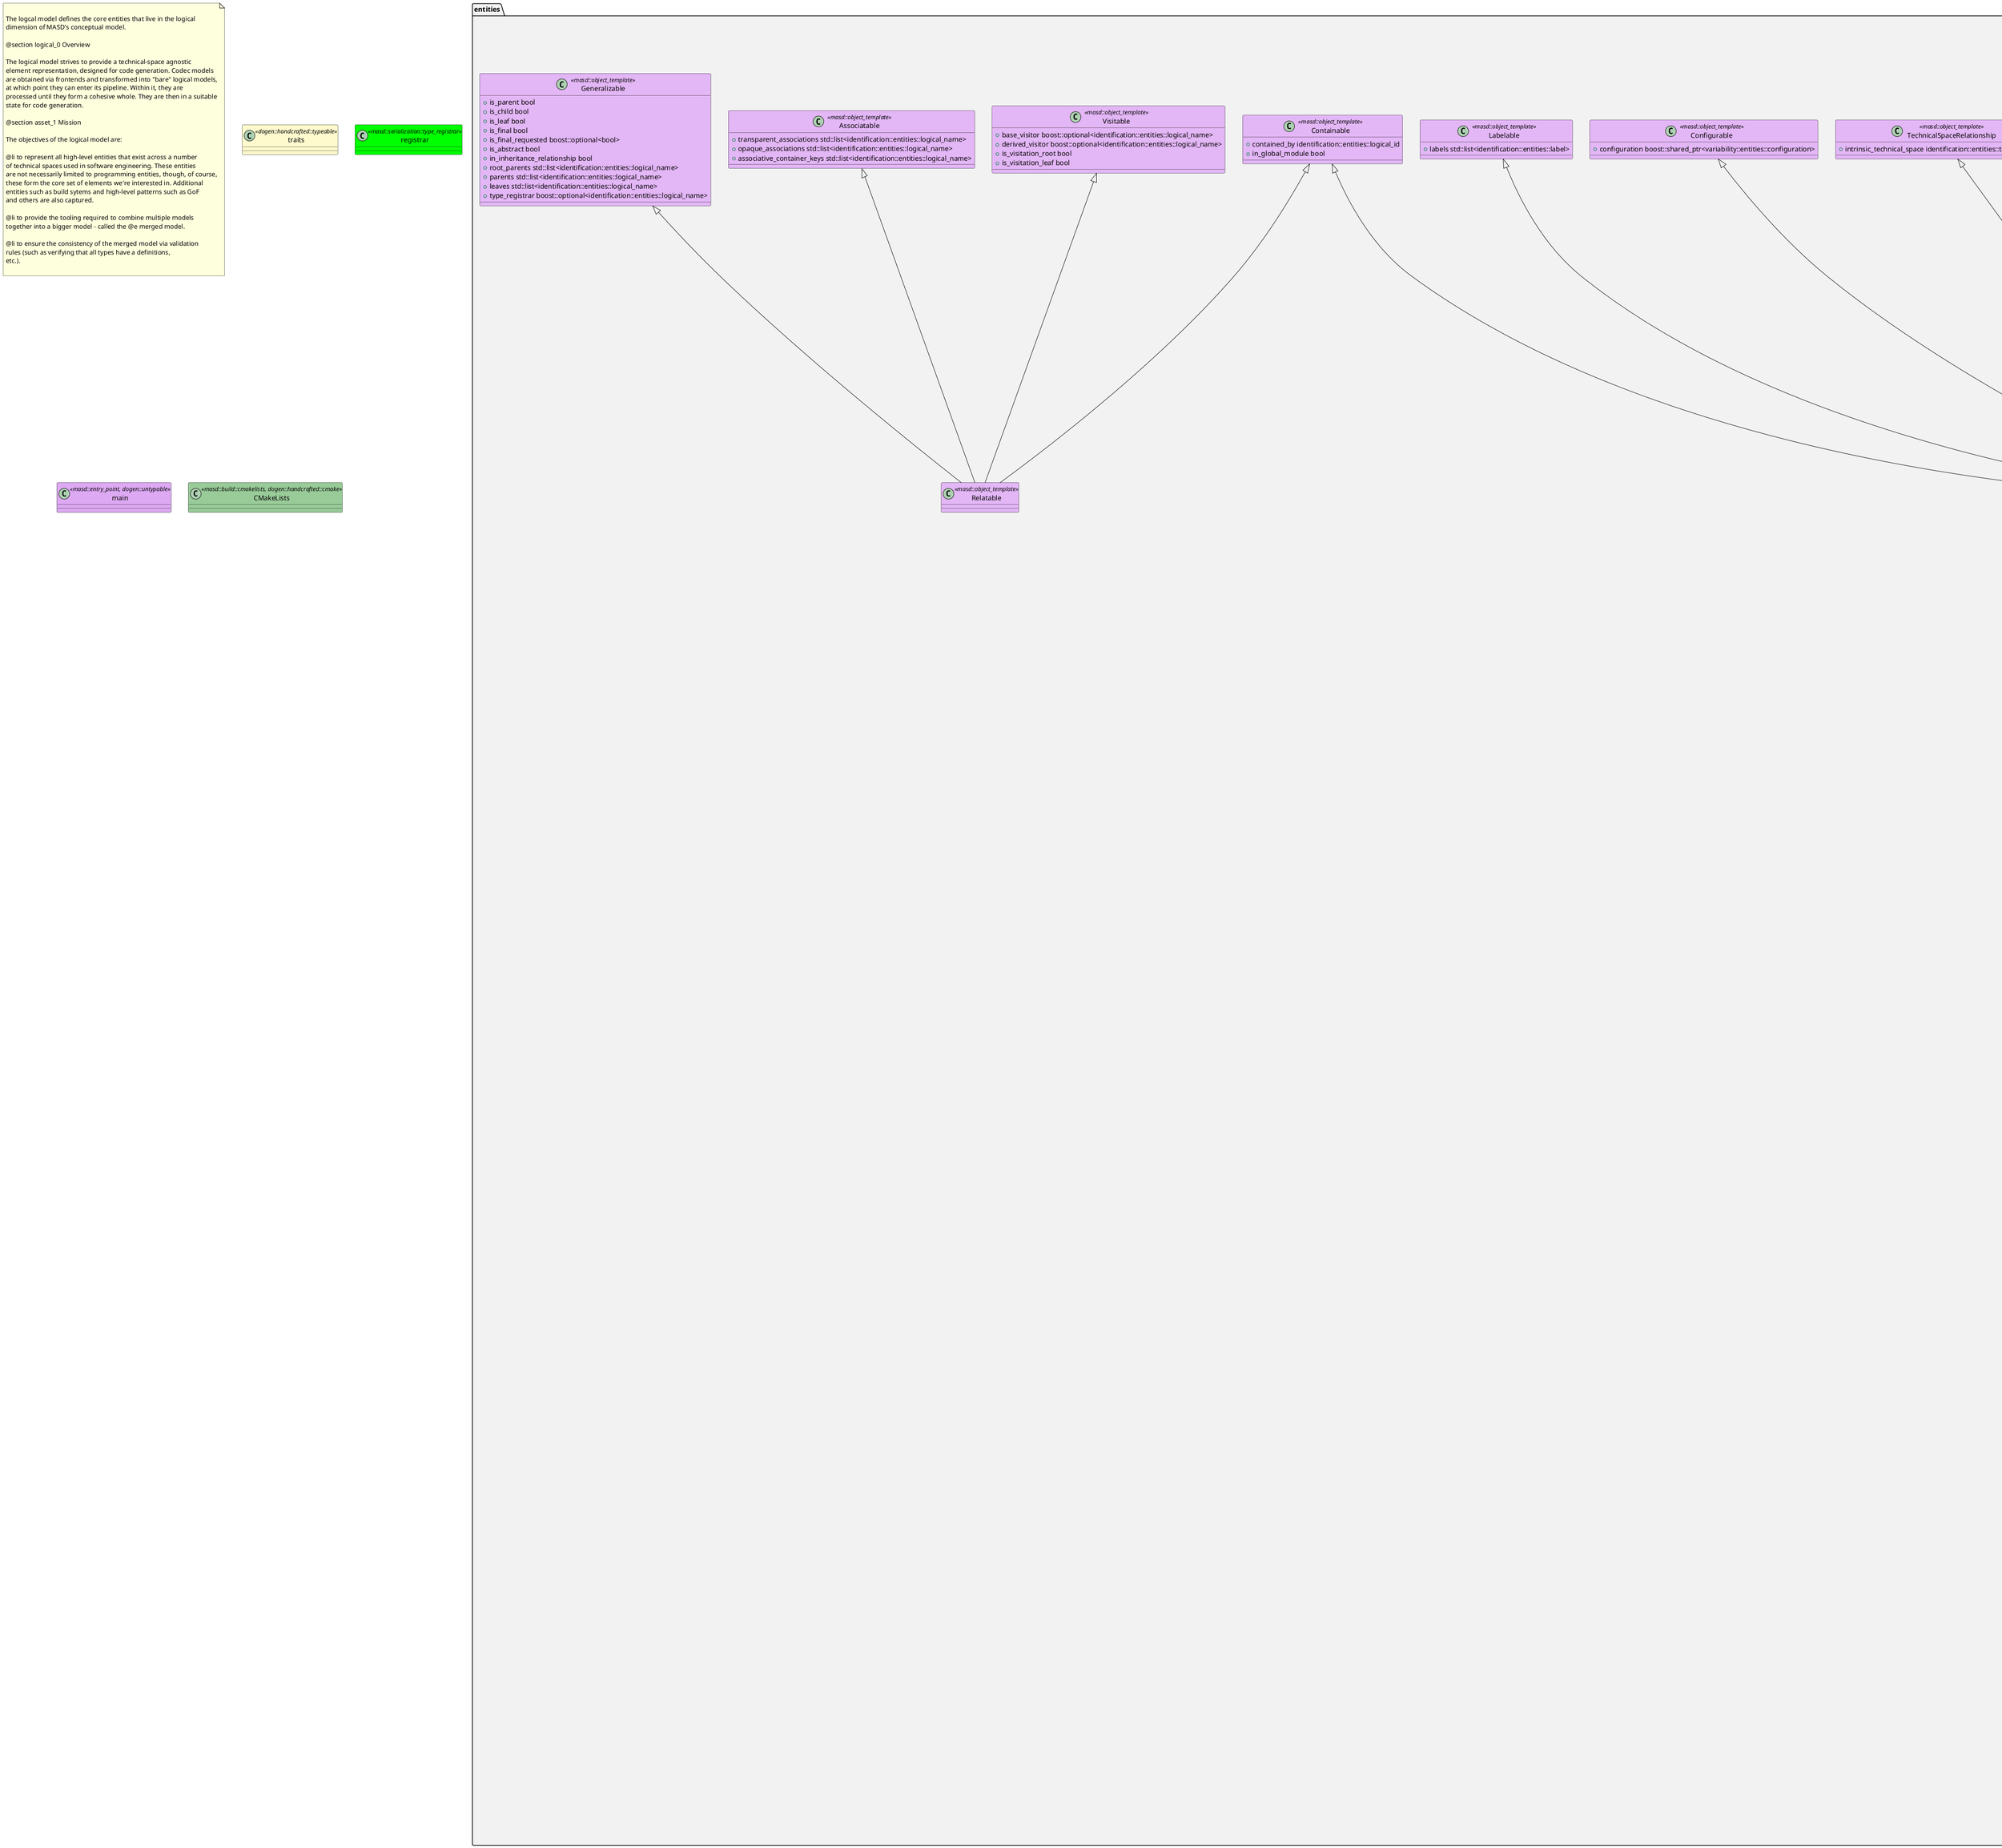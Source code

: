 @startuml
set namespaceSeparator ::
note as N1

The logcal model defines the core entities that live in the logical
dimension of MASD's conceptual model.

@section logical_0 Overview

The logical model strives to provide a technical-space agnostic
element representation, designed for code generation. Codec models
are obtained via frontends and transformed into "bare" logical models,
at which point they can enter its pipeline. Within it, they are
processed until they form a cohesive whole. They are then in a suitable
state for code generation.

@section asset_1 Mission

The objectives of the logical model are:

@li to represent all high-level entities that exist across a number
of technical spaces used in software engineering. These entities
are not necessarily limited to programming entities, though, of course,
these form the core set of elements we're interested in. Additional
entities such as build sytems and high-level patterns such as GoF
and others are also captured.

@li to provide the tooling required to combine multiple models
together into a bigger model - called the @e merged model.

@li to ensure the consistency of the merged model via validation
rules (such as verifying that all types have a definitions,
etc.).

end note

namespace entities #F2F2F2 {
        class attribute <<Documentable, Configurable, Nameable, Stereotypable>> #F7E5FF {
                +{field} unparsed_type std::string
                +{field} parsed_type identification::entities::logical_name_tree
                +{field} is_immutable bool
                +{field} is_fluent bool
                +{field} orm_properties boost::optional<orm::attribute_properties>
                +{field} member_variable_name std::string
                +{field} getter_setter_name std::string
}

        class Nameable <<masd::object_template>> #E3B6F6 {
                +{field} name identification::entities::logical_name
}

        class Documentable <<masd::object_template>> #E3B6F6 {
                +{field} documentation std::string
}

        class Provenance <<masd::object_template>> #E3B6F6 {
                +{field} provenance identification::entities::codec_provenance
}

        class Containable <<masd::object_template>> #E3B6F6 {
                +{field} contained_by identification::entities::logical_id
                +{field} in_global_module bool
}

        class Stereotypable <<masd::object_template>> #E3B6F6 {
                +{field} stereotypes stereotypes
}

        class MetaNameable <<masd::object_template>> #E3B6F6 {
                +{field} meta_name identification::entities::logical_meta_name
}

        class TechnicalSpaceRelationship <<masd::object_template>> #E3B6F6 {
                +{field} intrinsic_technical_space identification::entities::technical_space
}

        class Configurable <<masd::object_template>> #E3B6F6 {
                +{field} configuration boost::shared_ptr<variability::entities::configuration>
}

        class Labelable <<masd::object_template>> #E3B6F6 {
                +{field} labels std::list<identification::entities::label>
}

        class Generatable <<masd::object_template>> #E3B6F6 {
                +{field} generability_status generability_status
}

        class Element <<masd::object_template>> #E3B6F6 {
}

entities::Nameable <|-- entities::Element
entities::Documentable <|-- entities::Element
entities::Provenance <|-- entities::Element
entities::Containable <|-- entities::Element
entities::Stereotypable <|-- entities::Element
entities::MetaNameable <|-- entities::Element
entities::TechnicalSpaceRelationship <|-- entities::Element
entities::Configurable <|-- entities::Element
entities::Labelable <|-- entities::Element
entities::Generatable <|-- entities::Element
        class Stateful <<masd::object_template>> #E3B6F6 {
                +{field} all_attributes std::list<attribute>
                +{field} local_attributes std::list<attribute>
                +{field} inherited_attributes std::unordered_map<identification::entities::logical_name, std::list<attribute>>
                +{field} is_immutable bool
                +{field} is_fluent bool
}

        class element <<masd::visitable, Element>> #F7E5FF {
                +{field} decoration std::unordered_map<identification::entities::technical_space, boost::optional<decoration::element_properties>>
                +{field} helper_properties std::list<helper_properties>
}

        class model <<Nameable, MetaNameable, Provenance>> #F7E5FF {
                +{field} references std::unordered_map<identification::entities::logical_name, identification::entities::model_type>
                +{field} leaves std::unordered_set<identification::entities::logical_name>
                +{field} root_module boost::shared_ptr<structural::module>
                +{field} input_technical_space identification::entities::technical_space
                +{field} output_technical_spaces std::list<identification::entities::technical_space>
                +{field} all_technical_spaces std::unordered_set<identification::entities::technical_space>
                +{field} orm_properties boost::optional<orm::model_properties>
                +{field} structural_elements structural::element_repository
                +{field} decoration_elements decoration::element_repository
                +{field} variability_elements variability::element_repository
                +{field} mapping_elements mapping::element_repository
                +{field} templating_elements templating::element_repository
                +{field} serialization_elements serialization::element_repository
                +{field} visual_studio_elements visual_studio::element_repository
                +{field} orm_elements orm::element_repository
                +{field} build_elements build::element_repository
                +{field} physical_elements physical::element_repository
                +{field} meta_names std::unordered_map<identification::entities::logical_meta_id, identification::entities::logical_meta_name>
                +{field} streaming_properties std::unordered_map<identification::entities::logical_id, streaming_properties>
                +{field} technical_space_version identification::entities::technical_space_version
                +{field} aspect_properties std::unordered_map<identification::entities::logical_id, aspect_properties>
                +{field} assistant_properties std::unordered_map<identification::entities::logical_id, assistant_properties>
}

        class elements_traversal <<dogen::handcrafted::typeable::header_only>> #FFFACD {
}

        class TraversalVisitor <<masd::object_template>> #E3B6F6 {
}

        class Visitable <<masd::object_template>> #E3B6F6 {
                +{field} base_visitor boost::optional<identification::entities::logical_name>
                +{field} derived_visitor boost::optional<identification::entities::logical_name>
                +{field} is_visitation_root bool
                +{field} is_visitation_leaf bool
}

        class Associatable <<masd::object_template>> #E3B6F6 {
                +{field} transparent_associations std::list<identification::entities::logical_name>
                +{field} opaque_associations std::list<identification::entities::logical_name>
                +{field} associative_container_keys std::list<identification::entities::logical_name>
}

        class Generalizable <<masd::object_template>> #E3B6F6 {
                +{field} is_parent bool
                +{field} is_child bool
                +{field} is_leaf bool
                +{field} is_final bool
                +{field} is_final_requested boost::optional<bool>
                +{field} is_abstract bool
                +{field} in_inheritance_relationship bool
                +{field} root_parents std::list<identification::entities::logical_name>
                +{field} parents std::list<identification::entities::logical_name>
                +{field} leaves std::list<identification::entities::logical_name>
                +{field} type_registrar boost::optional<identification::entities::logical_name>
}

        class Relatable <<masd::object_template>> #E3B6F6 {
}

entities::Containable <|-- entities::Relatable
entities::Visitable <|-- entities::Relatable
entities::Associatable <|-- entities::Relatable
entities::Generalizable <|-- entities::Relatable
        class Parameterisable <<masd::object_template>> #E3B6F6 {
                +{field} type_parameters type_parameters
}

        class type_parameters #F7E5FF {
                +{field} variable_number_of_parameters bool
                +{field} count unsigned int
                +{field} always_in_heap bool
}

        enum static_stereotypes <<masd::enumeration>> #F2DAFD {
                +{field} fluent
                +{field} immutable
                +{field} visitable
                +{field} structural_object
                +{field} structural_object_template
                +{field} structural_exception
                +{field} structural_primitive
                +{field} structural_enumeration
                +{field} structural_module
                +{field} structural_builtin
                +{field} structural_entry_point
                +{field} structural_assistant
                +{field} orm_object
                +{field} orm_value
                +{field} decoration_modeline_group
                +{field} decoration_modeline
                +{field} decoration_generation_marker
                +{field} decoration_licence
                +{field} variability_profile
                +{field} variability_profile_template
                +{field} variability_feature_bundle
                +{field} variability_feature_template_bundle
                +{field} variability_initializer
                +{field} mapping_fixed_mappable
                +{field} mapping_extensible_mappable
                +{field} templating_logic_less_template
                +{field} serialization_type_registrar
                +{field} visual_studio_solution
                +{field} visual_studio_project
                +{field} visual_studio_msbuild_targets
                +{field} orm_common_odb_options
                +{field} build_cmakelists
                +{field} physical_backend
                +{field} physical_facet
                +{field} physical_archetype
                +{field} physical_archetype_kind
                +{field} physical_part
                +{field} physical_helper
}

        class input_model_set #F7E5FF {
                +{field} target model
                +{field} references std::list<model>
                +{field} fixed_mappings std::unordered_map<std::string, std::string>
}

        class Container <<masd::object_template>> #E3B6F6 {
                +{field} contains std::list<identification::entities::logical_id>
}

        namespace decoration #F2F2F2 {
                class licence <<logical::meta_element>> #F7E5FF {
                        +{field} short_form std::string
                        +{field} long_form std::string
}

                class modeline_group <<logical::meta_element, Container>> #F7E5FF {
                        +{field} modelines std::list<boost::shared_ptr<modeline>>
}

                class modeline <<logical::meta_element>> #F7E5FF {
                        +{field} editor editor
                        +{field} location modeline_location
                        +{field} fields std::list<modeline_field>
                        +{field} technical_space identification::entities::technical_space
}

                enum editor <<masd::enumeration, dogen::convertible>> #F2DAFD {
                        +{field} emacs
                        +{field} vi
                        +{field} vim
                        +{field} ex
}

                class modeline_field #F7E5FF {
                        +{field} name std::string
                        +{field} value std::string
}

                enum modeline_location <<masd::enumeration, dogen::convertible>> #F2DAFD {
                        +{field} top
                        +{field} bottom
}

                class generation_marker <<logical::meta_element>> #F7E5FF {
                        +{field} add_date_time bool
                        +{field} add_dogen_version bool
                        +{field} add_model_to_text_transform_details bool
                        +{field} add_warning bool
                        +{field} add_origin_sha1_hash bool
                        +{field} message std::string
}

                class element_properties #F7E5FF {
                        +{field} preamble std::string
                        +{field} postamble std::string
}

                class element_repository #F7E5FF {
                        +{field} modeline_groups std::unordered_map<identification::entities::logical_id, boost::shared_ptr<modeline_group>>
                        +{field} modelines std::unordered_map<identification::entities::logical_id, boost::shared_ptr<modeline>>
                        +{field} licences std::unordered_map<identification::entities::logical_id, boost::shared_ptr<licence>>
                        +{field} generation_markers std::unordered_map<identification::entities::logical_id, boost::shared_ptr<generation_marker>>
}

}

        class meta_element <<masd::variability::profile>> #DDECEC {
                +{field} masd.generalization.parent
}

        namespace variability #F2F2F2 {
                class abstract_feature <<Documentable, Configurable, Nameable>> #F7E5FF {
                        +{field} original_key std::string
                        +{field} key std::string
                        +{field} identifiable_key std::string
                        +{field} unparsed_type std::string
                        +{field} mapped_type std::string
                        +{field} parsed_type identification::entities::logical_name_tree
                        +{field} default_value std::string
                        +{field} value_type variability::entities::value_type
                        +{field} binding_point boost::optional<variability::entities::binding_point>
                        +{field} is_optional bool
                        +{field} requires_optionality bool
}

                class feature_template #F7E5FF {
                        +{field} default_value_overrides std::list<default_value_override>
}

entities::variability::abstract_feature <|-- entities::variability::feature_template
                class initializer <<logical::meta_element>> #F7E5FF {
                        +{field} feature_template_bundles std::list<identification::entities::logical_name>
                        +{field} feature_bundles std::list<identification::entities::logical_name>
}

                class element_repository #F7E5FF {
                        +{field} profile_templates std::unordered_map<identification::entities::logical_id, boost::shared_ptr<profile_template>>
                        +{field} profiles std::unordered_map<identification::entities::logical_id, boost::shared_ptr<profile>>
                        +{field} feature_template_bundles std::unordered_map<identification::entities::logical_id, boost::shared_ptr<feature_template_bundle>>
                        +{field} feature_bundles std::unordered_map<identification::entities::logical_id, boost::shared_ptr<feature_bundle>>
                        +{field} initializer boost::shared_ptr<initializer>
}

                class abstract_bundle <<logical::meta_element, Associatable>> #F7E5FF {
                        +{field} key_prefix std::string
                        +{field} generate_registration bool
                        +{field} generate_static_configuration bool
                        +{field} requires_manual_default_constructor bool
                        +{field} default_binding_point boost::optional<variability::entities::binding_point>
}

                class feature_bundle #F7E5FF {
                        +{field} features std::list<feature>
}

entities::variability::abstract_bundle <|-- entities::variability::feature_bundle
                class feature #F7E5FF {
}

entities::variability::abstract_feature <|-- entities::variability::feature
                class feature_template_bundle #F7E5FF {
                        +{field} feature_templates std::list<feature_template>
                        +{field} instantiation_domain_name std::string
}

entities::variability::abstract_bundle <|-- entities::variability::feature_template_bundle
                class abstract_profile <<logical::meta_element>> #F7E5FF {
                        +{field} stereotype std::string
                        +{field} parents std::list<identification::entities::logical_name>
                        +{field} key_prefix std::string
}

                class profile_template #F7E5FF {
                        +{field} entries std::list<profile_template_entry>
}

entities::variability::abstract_profile <|-- entities::variability::profile_template
                class profile #F7E5FF {
                        +{field} entries std::list<profile_entry>
                        +{field} binding_point std::string
}

entities::variability::abstract_profile <|-- entities::variability::profile
                class abstract_profile_entry <<Documentable, Configurable, Nameable>> #F7E5FF {
                        +{field} original_key std::string
                        +{field} key std::string
                        +{field} value std::list<std::string>
}

                class profile_entry #F7E5FF {
}

entities::variability::abstract_profile_entry <|-- entities::variability::profile_entry
                class profile_template_entry #F7E5FF {
                        +{field} instantiation_domain_name std::string
}

entities::variability::abstract_profile_entry <|-- entities::variability::profile_template_entry
                class default_value_override #F7E5FF {
                        +{field} key_ends_with std::string
                        +{field} default_value std::string
}

}

        namespace orm #F2F2F2 {
                class model_properties <<Schemable, Caseable>> #F7E5FF {
                        +{field} database_systems std::vector<database_system>
}

                enum database_system <<masd::enumeration, dogen::hashable, dogen::convertible>> #F2DAFD {
                        +{field} mysql
                        +{field} postgresql
                        +{field} oracle
                        +{field} sql_server
                        +{field} sqlite
}

                enum letter_case <<masd::enumeration, dogen::convertible>> #F2DAFD {
                        +{field} upper_case
                        +{field} lower_case
}

                class object_properties <<OrmElement>> #F7E5FF {
                        +{field} table_name std::string
                        +{field} is_value bool
                        +{field} has_primary_key bool
}

                class primitive_properties <<OrmElement, Overridable>> #F7E5FF {
}

                class module_properties <<Schemable, Caseable>> #F7E5FF {
}

                class attribute_properties <<Overridable, OdbPragmable>> #F7E5FF {
                        +{field} column_name std::string
                        +{field} is_primary_key bool
                        +{field} is_nullable boost::optional<bool>
                        +{field} is_composite bool
}

                class Schemable <<masd::object_template>> #E3B6F6 {
                        +{field} schema_name std::string
                        +{field} capitalised_schema_name std::string
}

                class Caseable <<masd::object_template>> #E3B6F6 {
                        +{field} letter_case boost::optional<letter_case>
}

                class Mappeable <<masd::object_template>> #E3B6F6 {
                        +{field} generate_mapping bool
}

                class TypeMappable <<masd::object_template>> #E3B6F6 {
                        +{field} type_mappings std::list<type_mapping>
}

                class OdbPragmable <<masd::object_template>> #E3B6F6 {
                        +{field} odb_pragmas std::list<std::string>
}

                class OrmElement <<masd::object_template>> #E3B6F6 {
                        +{field} odb_options odb_options
}

entities::orm::Schemable <|-- entities::orm::OrmElement
entities::orm::Caseable <|-- entities::orm::OrmElement
entities::orm::Mappeable <|-- entities::orm::OrmElement
entities::orm::TypeMappable <|-- entities::orm::OrmElement
entities::orm::OdbPragmable <|-- entities::orm::OrmElement
                class Overridable <<masd::object_template>> #E3B6F6 {
                        +{field} type_overrides std::unordered_map<database_system, std::string>
}

                class type_mapping #F7E5FF {
                        +{field} source_type std::string
                        +{field} destination_type std::string
                        +{field} to_source_type std::string
                        +{field} to_destination_type std::string
                        +{field} database boost::optional<database_system>
}

                class odb_options #F7E5FF {
                        +{field} epilogue std::string
                        +{field} include_regexes std::list<std::string>
                        +{field} header_guard_prefix std::string
}

                class common_odb_options <<logical::meta_element>> #F7E5FF {
                        +{field} sql_name_case std::string
                        +{field} databases std::list<std::string>
}

                class element_repository #F7E5FF {
                        +{field} common_odb_options std::unordered_map<identification::entities::logical_id, boost::shared_ptr<common_odb_options>>
}

                class odb_targets #F7E5FF {
                        +{field} main_target_name std::string
                        +{field} common_odb_options std::string
                        +{field} targets std::list<odb_target>
}

                class odb_target #F7E5FF {
                        +{field} name std::string
                        +{field} comment std::string
                        +{field} output_directory std::string
                        +{field} types_file std::string
                        +{field} move_parameters std::list<std::pair<std::string, std::string>>
                        +{field} object_odb_options std::string
}

}

        namespace structural #F2F2F2 {
                class object_template <<logical::meta_element, Stateful>> #F7E5FF {
                        +{field} parents std::list<identification::entities::logical_name>
                        +{field} is_child bool
}

                class object <<logical::meta_element, Stateful, Relatable, Parameterisable, TechnicalSpaceProperties>> #F7E5FF {
                        +{field} is_associative_container bool
                        +{field} object_templates std::list<identification::entities::logical_name>
                        +{field} provides_opaqueness bool
                        +{field} can_be_primitive_underlier bool
                        +{field} orm_properties boost::optional<dogen::logical::entities::orm::object_properties>
}

                class builtin <<logical::meta_element>> #F7E5FF {
                        +{field} is_default_enumeration_type bool
                        +{field} is_floating_point bool
                        +{field} can_be_enumeration_underlier bool
                        +{field} can_be_primitive_underlier bool
}

                class exception <<logical::meta_element>> #F7E5FF {
}

                class visitor <<logical::meta_element>> #F7E5FF {
                        +{field} visits std::list<identification::entities::logical_name>
                        +{field} parent boost::optional<identification::entities::logical_name>
}

                class primitive <<logical::meta_element, TechnicalSpaceProperties>> #F7E5FF {
                        +{field} is_nullable bool
                        +{field} value_attribute attribute
                        +{field} use_type_aliasing bool
                        +{field} is_immutable bool
                        +{field} orm_properties boost::optional<dogen::logical::entities::orm::primitive_properties>
}

                class module <<logical::meta_element, Container>> #F7E5FF {
                        +{field} is_root bool
                        +{field} is_global_module bool
                        +{field} orm_properties boost::optional<dogen::logical::entities::orm::module_properties>
}

                class enumeration <<logical::meta_element>> #F7E5FF {
                        +{field} underlying_element identification::entities::logical_name
                        +{field} enumerators std::list<enumerator>
                        +{field} use_implementation_defined_underlying_element bool
                        +{field} use_implementation_defined_enumerator_values bool
                        +{field} add_invalid_enumerator bool
}

                class enumerator <<Documentable, Nameable, Configurable, Stereotypable>> #F7E5FF {
                        +{field} value std::string
}

                class element_repository #F7E5FF {
                        +{field} modules std::unordered_map<identification::entities::logical_id, boost::shared_ptr<module>>
                        +{field} object_templates std::unordered_map<identification::entities::logical_id, boost::shared_ptr<object_template>>
                        +{field} builtins std::unordered_map<identification::entities::logical_id, boost::shared_ptr<builtin>>
                        +{field} enumerations std::unordered_map<identification::entities::logical_id, boost::shared_ptr<enumeration>>
                        +{field} primitives std::unordered_map<identification::entities::logical_id, boost::shared_ptr<primitive>>
                        +{field} objects std::unordered_map<identification::entities::logical_id, boost::shared_ptr<object>>
                        +{field} exceptions std::unordered_map<identification::entities::logical_id, boost::shared_ptr<exception>>
                        +{field} visitors std::unordered_map<identification::entities::logical_id, boost::shared_ptr<visitor>>
                        +{field} entry_points std::unordered_map<identification::entities::logical_id, boost::shared_ptr<entry_point>>
                        +{field} assistants std::unordered_map<identification::entities::logical_id, boost::shared_ptr<assistant>>
}

                class entry_point <<logical::meta_element>> #F7E5FF {
}

                class assistant <<logical::meta_element>> #F7E5FF {
}

                class technical_space_properties #F7E5FF {
                        +{field} requires_manual_default_constructor bool
                        +{field} requires_manual_move_constructor bool
                        +{field} requires_stream_manipulators bool
                        +{field} requires_static_reference_equals bool
}

                class TechnicalSpaceProperties <<masd::object_template>> #E3B6F6 {
                        +{field} technical_space_properties technical_space_properties
}

}

        namespace mapping #F2F2F2 {
                class extensible_mappable <<logical::meta_element>> #F7E5FF {
                        +{field} destinations std::list<destination>
}

                class element_repository #F7E5FF {
                        +{field} extensible_mappables std::unordered_map<identification::entities::logical_id, boost::shared_ptr<extensible_mappable>>
                        +{field} fixed_mappables std::unordered_map<identification::entities::logical_id, boost::shared_ptr<fixed_mappable>>
}

                class destination #F7E5FF {
                        +{field} name identification::entities::logical_name
                        +{field} technical_space identification::entities::technical_space
}

                class fixed_mappable <<logical::meta_element>> #F7E5FF {
                        +{field} destination std::string
}

}

        namespace templating #F2F2F2 {
                class logic_less_template <<logical::meta_element>> #F7E5FF {
                        +{field} content std::string
}

                class element_repository #F7E5FF {
                        +{field} logic_less_templates std::unordered_map<identification::entities::logical_id, boost::shared_ptr<logic_less_template>>
}

}

        namespace serialization #F2F2F2 {
                class type_registrar <<logical::meta_element>> #F7E5FF {
                        +{field} leaves std::list<identification::entities::logical_name>
                        +{field} registrar_dependencies std::list<identification::entities::logical_name>
}

                class element_repository #F7E5FF {
                        +{field} type_registrars std::unordered_map<identification::entities::logical_id, boost::shared_ptr<type_registrar>>
}

}

        namespace visual_studio #F2F2F2 {
                class project <<logical::meta_element, UniquelyIdentifiable>> #F7E5FF {
                        +{field} type_guid std::string
                        +{field} item_groups std::list<item_group>
                        +{field} project_name std::string
}

                class element_repository #F7E5FF {
                        +{field} solutions std::unordered_map<identification::entities::logical_id, boost::shared_ptr<solution>>
                        +{field} projects std::unordered_map<identification::entities::logical_id, boost::shared_ptr<project>>
                        +{field} msbuild_targets std::unordered_map<identification::entities::logical_id, boost::shared_ptr<msbuild_targets>>
}

                class item_group #F7E5FF {
                        +{field} items std::list<item>
}

                class item #F7E5FF {
                        +{field} name std::string
                        +{field} include std::string
}

                class solution <<logical::meta_element, UniquelyIdentifiable>> #F7E5FF {
                        +{field} project_persistence_blocks std::list<project_persistence_block>
}

                class project_persistence_block <<UniquelyIdentifiable>> #F7E5FF {
                        +{field} name std::string
                        +{field} relative_path boost::filesystem::path
                        +{field} type_guid std::string
}

                class UniquelyIdentifiable <<masd::object_template>> #E3B6F6 {
                        +{field} guid std::string
}

                class msbuild_targets <<logical::meta_element>> #F7E5FF {
                        +{field} odb_targets dogen::logical::entities::orm::odb_targets
}

}

        namespace build #F2F2F2 {
                class element_repository #F7E5FF {
                        +{field} cmakelists std::unordered_map<identification::entities::logical_id, boost::shared_ptr<cmakelists>>
}

                class cmakelists <<logical::meta_element>> #F7E5FF {
                        +{field} include_directory_path std::string
                        +{field} source_directory_name std::string
                        +{field} header_file_extension std::string
                        +{field} implementation_file_extension std::string
                        +{field} odb_targets dogen::logical::entities::orm::odb_targets
                        +{field} tests_directory_name std::string
}

}

        namespace physical #F2F2F2 {
                class element_repository #F7E5FF {
                        +{field} backends std::unordered_map<identification::entities::logical_id, boost::shared_ptr<backend>>
                        +{field} facets std::unordered_map<identification::entities::logical_id, boost::shared_ptr<facet>>
                        +{field} archetypes std::unordered_map<identification::entities::logical_id, boost::shared_ptr<archetype>>
                        +{field} parts std::unordered_map<identification::entities::logical_id, boost::shared_ptr<part>>
                        +{field} archetype_kinds std::unordered_map<identification::entities::logical_id, boost::shared_ptr<archetype_kind>>
                        +{field} helpers std::unordered_map<identification::entities::logical_id, boost::shared_ptr<helper>>
}

                class archetype <<logical::meta_element, PhysicalElement, HasTechnicalSpace>> #F7E5FF {
                        +{field} facet_name std::string
                        +{field} part_id std::string
                        +{field} logical_meta_element_id identification::entities::logical_meta_id
                        +{field} relations relations
                        +{field} text_templating text_templating
                        +{field} postfix std::string
}

                class backend <<logical::meta_element, PhysicalElement, Container, HasTechnicalSpace>> #F7E5FF {
                        +{field} facets std::list<identification::entities::logical_name>
                        +{field} parts std::list<identification::entities::logical_name>
                        +{field} archetype_kinds std::list<identification::entities::logical_name>
                        +{field} directory_name std::string
}

                class facet <<logical::meta_element, PhysicalElement, Container>> #F7E5FF {
                        +{field} archetypes std::list<identification::entities::logical_name>
                        +{field} helpers std::list<identification::entities::logical_name>
                        +{field} directory_name std::string
                        +{field} postfix std::string
}

                class part <<logical::meta_element, PhysicalElement>> #F7E5FF {
                        +{field} external_modules_path_contribution std::string
                        +{field} model_modules_path_contribution std::string
                        +{field} facet_path_contribution std::string
                        +{field} internal_modules_path_contribution std::string
                        +{field} requires_relative_path bool
                        +{field} archetypes std::list<identification::entities::logical_name>
                        +{field} directory_name std::string
}

                class archetype_kind <<logical::meta_element, PhysicalElement>> #F7E5FF {
                        +{field} file_extension std::string
}

                class PhysicalElement <<masd::object_template>> #E3B6F6 {
                        +{field} id std::string
                        +{field} major_technical_space identification::entities::technical_space
                        +{field} meta_model_name std::string
                        +{field} backend_name std::string
}

                class variable_relation <<Urnable>> #F7E5FF {
                        +{field} type std::string
}

                class constant_relation <<Urnable, Labelable>> #F7E5FF {
                        +{field} logical_model_element_id std::string
}

                class Urnable <<masd::object_template>> #E3B6F6 {
                        +{field} original_urn std::string
}

                class hard_coded_relation #F7E5FF {
                        +{field} value std::string
}

                class relations #F7E5FF {
                        +{field} status std::string
                        +{field} constant std::list<constant_relation>
                        +{field} variable std::list<variable_relation>
                        +{field} hard_coded std::list<hard_coded_relation>
}

                class text_templating <<Configurable>> #F7E5FF {
                        +{field} stitch_template_content std::string
                        +{field} wale_template boost::optional<identification::entities::logical_name>
                        +{field} wale_template_content std::string
                        +{field} rendered_stitch_template std::string
                        +{field} relations relations
}

                class HasTechnicalSpace <<masd::object_template>> #E3B6F6 {
                        +{field} technical_space std::string
}

                class helper <<logical::meta_element, PhysicalElement>> #F7E5FF {
                        +{field} part_id std::string
                        +{field} facet_name std::string
                        +{field} family std::string
                        +{field} owning_formatters std::list<std::string>
                        +{field} owning_facets std::list<std::string>
                        +{field} helper_name std::string
                        +{field} text_templating text_templating
                        +{field} relations relations
}

}

        class output_model_set <<Nameable>> #F7E5FF {
                +{field} models std::list<model>
}

        enum generability_status <<masd::enumeration>> #F2DAFD {
                +{field} non_generatable_source
                +{field} generation_not_expected
                +{field} non_generatable_state
                +{field} generation_disabled
                +{field} generation_ignored
                +{field} generatable
}

        class stereotypes #F7E5FF {
                +{field} static_stereotypes std::list<static_stereotypes>
                +{field} dynamic_stereotypes std::list<identification::entities::stereotype>
}

        class streaming_properties #F7E5FF {
                +{field} requires_quoting bool
                +{field} string_conversion_method std::string
                +{field} remove_unprintable_characters bool
}

        class helper_properties #F7E5FF {
                +{field} current helper_descriptor
                +{field} direct_descendants std::list<helper_descriptor>
                +{field} in_inheritance_relationship bool
}

        class helper_descriptor #F7E5FF {
                +{field} family std::string
                +{field} namespaces std::list<std::string>
                +{field} name_identifiable std::string
                +{field} name_qualified std::string
                +{field} name_tree_qualified std::string
                +{field} name_tree_identifiable std::string
                +{field} streaming_properties boost::optional<streaming_properties>
                +{field} is_simple_type bool
                +{field} requires_hashing_helper bool
                +{field} is_circular_dependency bool
                +{field} is_pointer bool
}

        class aspect_properties #F7E5FF {
                +{field} requires_static_reference_equals bool
}

        class assistant_properties #F7E5FF {
                +{field} requires_assistance bool
                +{field} method_postfix std::string
}

}

class traits <<dogen::handcrafted::typeable>> #FFFACD {
}

namespace transforms #F2F2F2 {
        class context <<dogen::typeable, dogen::pretty_printable>> #F7E5FF {
                +{field} compatibility_mode bool
                +{field} feature_model boost::shared_ptr<variability::entities::feature_model>
                +{field} physical_meta_model boost::shared_ptr<physical::entities::meta_model>
                +{field} mapping_repository boost::shared_ptr<helpers::mapping_set_repository>
                +{field} tracer boost::shared_ptr<tracing::tracer>
                +{field} activity_timestamp std::string
}

        class pre_assembly_chain <<dogen::handcrafted::typeable>> #FFFACD {
}

        class model_production_chain <<dogen::handcrafted::typeable>> #FFFACD {
}

        class assembly_chain <<dogen::handcrafted::typeable>> #FFFACD {
}

        class post_assembly_chain <<dogen::handcrafted::typeable>> #FFFACD {
}

        class merge_transform <<dogen::handcrafted::typeable>> #FFFACD {
}

        class modules_transform <<dogen::handcrafted::typeable>> #FFFACD {
}

        class origin_transform <<dogen::handcrafted::typeable>> #FFFACD {
}

        class technical_space_transform <<dogen::handcrafted::typeable>> #FFFACD {
}

        class type_params_transform <<dogen::handcrafted::typeable>> #FFFACD {
}

        class parsing_transform <<dogen::handcrafted::typeable>> #FFFACD {
}

        class primitives_transform <<dogen::handcrafted::typeable>> #FFFACD {
}

        class generalization_transform <<dogen::handcrafted::typeable>> #FFFACD {
}

        class stereotypes_transform <<dogen::handcrafted::typeable>> #FFFACD {
}

        class object_templates_transform <<dogen::handcrafted::typeable>> #FFFACD {
}

        class global_module_transform <<dogen::handcrafted::typeable>> #FFFACD {
}

        class orm_transform <<dogen::handcrafted::typeable>> #FFFACD {
}

        class resolver_transform <<dogen::handcrafted::typeable>> #FFFACD {
}

        class attributes_transform <<dogen::handcrafted::typeable>> #FFFACD {
}

        class associations_transform <<dogen::handcrafted::typeable>> #FFFACD {
}

        class transformation_error <<masd::exception>> #E8C2F8 {
}

        class enumerations_transform <<dogen::handcrafted::typeable>> #FFFACD {
}

        class extensible_mapping_transform <<dogen::handcrafted::typeable>> #FFFACD {
}

        class meta_naming_transform <<dogen::handcrafted::typeable>> #FFFACD {
}

        class modelines_transform <<dogen::handcrafted::typeable>> #FFFACD {
}

        class containment_transform <<dogen::handcrafted::typeable>> #FFFACD {
}

        class variability_features_transform <<dogen::handcrafted::typeable>> #FFFACD {
}

        class mapping_elements_transform <<dogen::handcrafted::typeable>> #FFFACD {
}

        class type_registrar_transform <<dogen::handcrafted::typeable>> #FFFACD {
}

        class visual_studio_transform <<dogen::handcrafted::typeable>> #FFFACD {
}

        class visual_studio_project_type_transform <<dogen::handcrafted::typeable>> #FFFACD {
}

        class odb_options_transform <<dogen::handcrafted::typeable>> #FFFACD {
}

        class variability_profiles_chain <<dogen::handcrafted::typeable>> #FFFACD {
}

        class dynamic_stereotypes_transform <<dogen::handcrafted::typeable>> #FFFACD {
}

        class variability_profiles_transform <<dogen::handcrafted::typeable>> #FFFACD {
}

        class physical_entities_transform <<dogen::handcrafted::typeable>> #FFFACD {
}

        class template_rendering_transform <<dogen::handcrafted::typeable>> #FFFACD {
}

        class decoration_transform <<dogen::handcrafted::typeable>> #FFFACD {
}

        class all_technical_spaces_transform <<dogen::handcrafted::typeable>> #FFFACD {
}

        class labelling_transform <<dogen::handcrafted::typeable>> #FFFACD {
}

        class generability_transform <<dogen::handcrafted::typeable>> #FFFACD {
}

        class streaming_properties_transform <<dogen::handcrafted::typeable>> #FFFACD {
}

        class technical_space_properties_transform <<dogen::handcrafted::typeable>> #FFFACD {
}

        class helper_properties_transform <<dogen::handcrafted::typeable>> #FFFACD {
}

        class aspect_properties_transform <<dogen::handcrafted::typeable>> #FFFACD {
}

        class assistant_properties_transform <<dogen::handcrafted::typeable>> #FFFACD {
}

        class documentation_transform <<dogen::handcrafted::typeable>> #FFFACD {
}

}

namespace helpers #F2F2F2 {
        class decomposition_result #F7E5FF {
                +{field} names std::list<std::pair<identification::entities::logical_id, identification::entities::logical_name>>
                +{field} meta_names std::list<std::pair<identification::entities::logical_id, identification::entities::logical_meta_name>>
                +{field} name_trees std::list<std::pair<identification::entities::logical_id, identification::entities::logical_name_tree>>
}

        class decomposer <<dogen::handcrafted::typeable>> #FFFACD {
}

        class post_assembly_validator <<dogen::handcrafted::typeable>> #FFFACD {
}

        class validation_error <<masd::exception>> #E8C2F8 {
}

        class pre_assembly_validator <<dogen::handcrafted::typeable>> #FFFACD {
}

        class indices #F7E5FF {
                +{field} objects_always_in_heap std::unordered_set<identification::entities::logical_id>
                +{field} elements_referable_by_attributes std::unordered_set<identification::entities::logical_id>
                +{field} primitive_underliers std::unordered_set<identification::entities::logical_id>
                +{field} enumeration_underliers std::unordered_set<identification::entities::logical_id>
                +{field} abstract_elements std::unordered_set<identification::entities::logical_id>
}

        class indexing_error <<masd::exception>> #E8C2F8 {
}

        class indexer <<dogen::handcrafted::typeable>> #FFFACD {
}

        class resolver <<dogen::handcrafted::typeable>> #FFFACD {
}

        class resolution_error <<masd::exception>> #E8C2F8 {
}

        class mapping_error <<masd::exception>> #E8C2F8 {
}

        class mapper <<dogen::handcrafted::typeable>> #FFFACD {
}

        class mapping_context #F7E5FF {
                +{field} translations std::unordered_map<identification::entities::logical_id, identification::entities::logical_name>
                +{field} erasures std::unordered_set<identification::entities::logical_id>
                +{field} codecs std::unordered_map<identification::entities::logical_id, identification::entities::logical_name>
}

        class mapping_set #F7E5FF {
                +{field} name std::string
                +{field} by_agnostic_id std::unordered_map<identification::entities::technical_space, std::unordered_map<identification::entities::logical_id, identification::entities::logical_name>>
                +{field} erasures_by_technical_space std::unordered_map<identification::entities::technical_space, std::unordered_set<identification::entities::logical_id>>
}

        class mapping_set_repository #F7E5FF {
                +{field} default_mapping_set mapping_set
                +{field} by_name std::unordered_map<std::string, mapping_set>
}

        class mappings_validator <<dogen::handcrafted::typeable>> #FFFACD {
}

        class mapping #F7E5FF {
                +{field} agnostic_id identification::entities::logical_id
                +{field} by_technical_space std::unordered_map<identification::entities::technical_space, mapping_value>
}

        class mapping_value #F7E5FF {
                +{field} mapping_action mapping_actions
                +{field} default_name boost::optional<identification::entities::logical_name>
}

        enum mapping_actions <<masd::enumeration>> #F2DAFD {
                +{field} translate
                +{field} erase
}

        class visual_studio_project_type_mapper <<dogen::handcrafted::typeable>> #FFFACD {
}

        class profile_adapter <<dogen::handcrafted::typeable>> #FFFACD {
}

        class configuration_model_set_adapter <<dogen::handcrafted::typeable>> #FFFACD {
}

        class adaptation_exception <<masd::exception>> #E8C2F8 {
}

        class decoration_repository #F7E5FF {
                +{field} modelines_by_modeline_group_by_technical_space std::unordered_map<identification::entities::logical_id, std::unordered_map<identification::entities::technical_space, boost::shared_ptr<logical::entities::decoration::modeline>>>
                +{field} licences_by_name std::unordered_map<identification::entities::logical_id, boost::shared_ptr<logical::entities::decoration::licence>>
                +{field} generation_markers_by_name std::unordered_map<identification::entities::logical_id, boost::shared_ptr<logical::entities::decoration::generation_marker>>
}

        class decoration_repository_factory <<dogen::handcrafted::typeable>> #FFFACD {
}

        class decoration_configuration #F7E5FF {
                +{field} enabled boost::optional<bool>
                +{field} copyright_notices std::list<std::string>
                +{field} licence_name identification::entities::logical_id
                +{field} modeline_group_name identification::entities::logical_id
                +{field} marker_name identification::entities::logical_id
}

        class decoration_configuration_factory <<dogen::handcrafted::typeable>> #FFFACD {
}

        class decoration_factory <<dogen::handcrafted::typeable>> #FFFACD {
}

        class stereotypes_helper <<dogen::handcrafted::typeable>> #FFFACD {
}

        class building_error <<masd::exception>> #E8C2F8 {
}

}

namespace features #F2F2F2 {
        class type_parameters <<masd::variability::feature_bundle>> #BAD7D7 {
                +{field} variable_number_of_parameters masd::variability::boolean
                +{field} count masd::variability::number
                +{field} always_in_heap masd::variability::boolean
}

        class initializer <<masd::variability::initializer>> #A9CDCD {
}

        class enumeration <<masd::variability::feature_bundle>> #BAD7D7 {
                +{field} use_implementation_defined_underlying_element masd::variability::boolean
                +{field} underlying_element masd::variability::text
                +{field} use_implementation_defined_enumerator_values masd::variability::boolean
                +{field} add_invalid_enumerator masd::variability::boolean
}

        class enumerator <<masd::variability::feature_bundle>> #BAD7D7 {
                +{field} value masd::variability::text
}

        class generalization <<masd::variability::feature_bundle>> #BAD7D7 {
                +{field} is_final masd::variability::boolean
                +{field} parent masd::variability::text
}

        class origin <<masd::variability::feature_bundle>> #BAD7D7 {
                +{field} masd.codec.is_proxy_model masd::variability::boolean
}

        class output_technical_space <<masd::variability::feature_bundle>> #BAD7D7 {
                +{field} output_technical_space masd::variability::text_collection
}

        class primitive <<masd::variability::feature_bundle>> #BAD7D7 {
                +{field} underlying_element masd::variability::text
                +{field} is_nullable masd::variability::boolean
                +{field} use_type_aliasing masd::variability::boolean
}

        class orm <<masd::variability::feature_bundle>> #BAD7D7 {
                +{field} database_system masd::variability::text_collection
                +{field} table_name masd::variability::text
                +{field} schema_name masd::variability::text
                +{field} is_primary_key masd::variability::boolean
                +{field} column_name masd::variability::text
                +{field} is_nullable masd::variability::boolean
                +{field} is_composite masd::variability::boolean
                +{field} letter_case masd::variability::text
                +{field} type_override masd::variability::text_collection
                +{field} type_mapping masd::variability::text_collection
                +{field} odb_pragma masd::variability::text_collection
}

        class decoration_modeline <<masd::variability::feature_bundle>> #BAD7D7 {
                +{field} editor masd::variability::text
                +{field} location masd::variability::text
                +{field} technical_space masd::variability::text
}

        class variability_templates <<masd::variability::feature_bundle>> #BAD7D7 {
                +{field} binding_point masd::variability::text
                +{field} stereotype masd::variability::text
                +{field} value masd::variability::text_collection
                +{field} is_optional masd::variability::boolean
                +{field} default_value_override masd::variability::key_value_pair
}

        class mapping <<masd::variability::feature_bundle>> #BAD7D7 {
                +{field} target masd::variability::text
                +{field} destination masd::variability::text
}

        class variability_bundle <<masd::variability::feature_bundle>> #BAD7D7 {
                +{field} generate_registration masd::variability::boolean
                +{field} generate_static_configuration masd::variability::boolean
                +{field} default_binding_point masd::variability::text
                +{field} instantiation_domain_name masd::variability::text
                +{field} key_prefix masd::variability::text
}

        class variability_entry <<masd::variability::feature_bundle>> #BAD7D7 {
                +{field} binding_point masd::variability::text
                +{field} value masd::variability::text_collection
                +{field} instantiation_domain_name masd::variability::text
}

        class variability_profile <<masd::variability::feature_bundle>> #BAD7D7 {
                +{field} stereotype masd::variability::text
                +{field} key_prefix masd::variability::text
                +{field} binding_point masd::variability::text
}

        class physical <<masd::variability::feature_bundle>> #BAD7D7 {
                +{field} backend_name masd::variability::text
                +{field} part_id masd::variability::text
                +{field} logical_meta_element_id masd::variability::text
                +{field} major_technical_space masd::variability::text
                +{field} technical_space masd::variability::text
                +{field} wale_template_reference masd::variability::text
                +{field} directory_name masd::variability::text
                +{field} postfix masd::variability::text
}

        class wale <<masd::variability::feature_bundle>> #BAD7D7 {
                +{field} text_template masd::variability::text
                +{field} kvp masd::variability::key_value_pair
}

        class decoration <<masd::variability::feature_bundle>> #BAD7D7 {
                +{field} enabled masd::variability::boolean
                +{field} copyright_notice masd::variability::text_collection
                +{field} licence_name masd::variability::text
                +{field} modeline_group_name masd::variability::text
                +{field} marker_name masd::variability::text
}

        class labelling <<masd::variability::feature_bundle>> #BAD7D7 {
                +{field} masd.label masd::variability::key_value_pair
}

        class physical_relations <<masd::variability::feature_bundle>> #BAD7D7 {
                +{field} relation_status masd::variability::text
                +{field} variable_relation masd::variability::comma_separated_collection
                +{field} constant_relation masd::variability::comma_separated_collection
}

        class streaming <<masd::variability::feature_bundle>> #BAD7D7 {
                +{field} string_conversion_method masd::variability::text
                +{field} requires_quoting masd::variability::boolean
                +{field} remove_unprintable_characters masd::variability::boolean
}

        class technical_space_version <<masd::variability::feature_bundle>> #BAD7D7 {
                +{field} standard masd::variability::text
}

        class technical_space_properties <<masd::variability::feature_bundle>> #BAD7D7 {
                +{field} cpp.aspect.requires_manual_default_constructor masd::variability::boolean
                +{field} cpp.aspect.requires_manual_move_constructor masd::variability::boolean
                +{field} cpp.aspect.requires_stream_manipulators masd::variability::boolean
}

        class helpers <<masd::variability::feature_bundle>> #BAD7D7 {
                +{field} helper.family masd::variability::text
}

        class physical_helpers <<masd::variability::feature_bundle>> #BAD7D7 {
                +{field} family masd::variability::text
                +{field} owning_formatters masd::variability::text_collection
                +{field} owning_facets masd::variability::text_collection
                +{field} wale_template_reference masd::variability::text
}

        class aspect <<masd::variability::feature_bundle>> #BAD7D7 {
                +{field} requires_static_reference_equals masd::variability::boolean
}

        class assistant <<masd::variability::feature_bundle>> #BAD7D7 {
                +{field} requires_assistance masd::variability::boolean
                +{field} method_postfix masd::variability::text
}

}

class registrar <<masd::serialization::type_registrar>> #00FF00 {
}

class main <<masd::entry_point, dogen::untypable>> #DDA9F3 {
}

class CMakeLists <<masd::build::cmakelists, dogen::handcrafted::cmake>> #99CB99 {
}

namespace formatters #F2F2F2 {
        class decoration_formatter <<dogen::handcrafted::typeable>> #FFFACD {
}

        class generation_marker_formatter <<dogen::handcrafted::typeable>> #FFFACD {
}

        class modeline_formatter <<dogen::handcrafted::typeable>> #FFFACD {
}

        class formatting_error <<masd::exception>> #E8C2F8 {
}

}

@enduml
